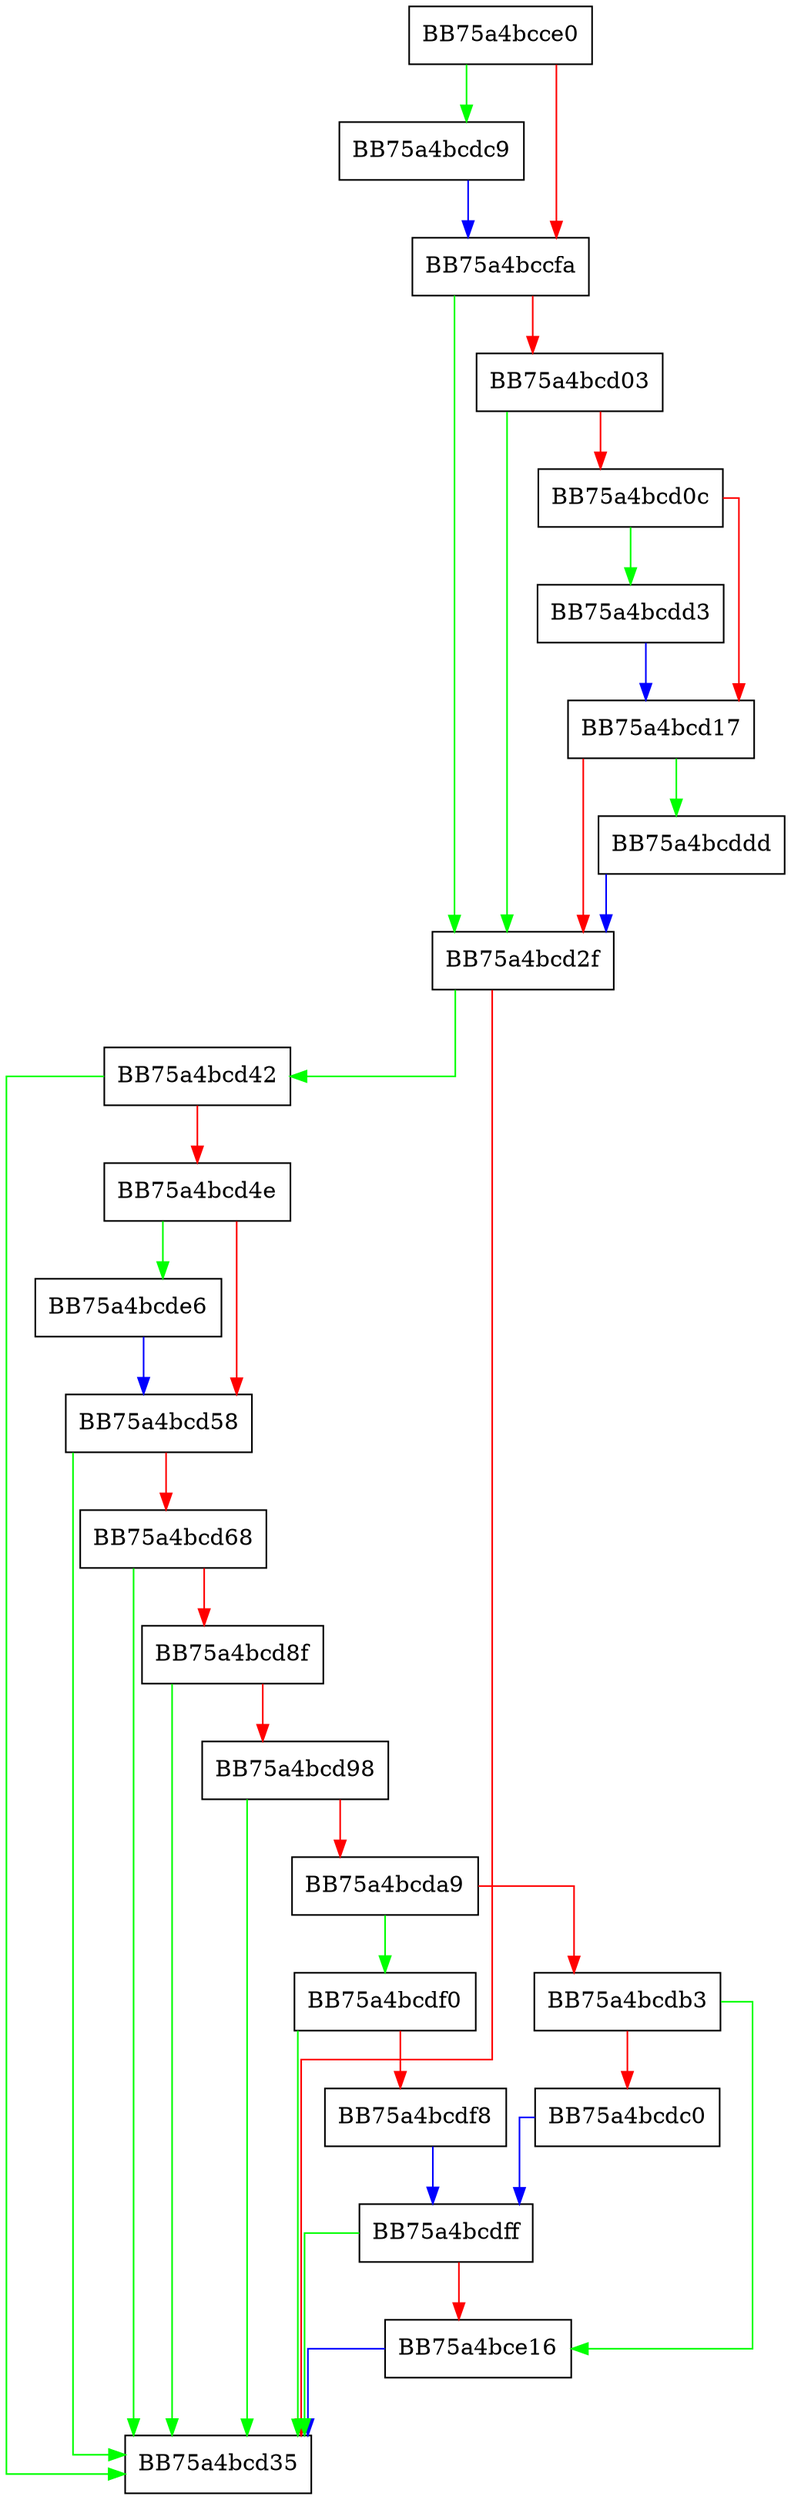 digraph FriendlyFileScanCallback {
  node [shape="box"];
  graph [splines=ortho];
  BB75a4bcce0 -> BB75a4bcdc9 [color="green"];
  BB75a4bcce0 -> BB75a4bccfa [color="red"];
  BB75a4bccfa -> BB75a4bcd2f [color="green"];
  BB75a4bccfa -> BB75a4bcd03 [color="red"];
  BB75a4bcd03 -> BB75a4bcd2f [color="green"];
  BB75a4bcd03 -> BB75a4bcd0c [color="red"];
  BB75a4bcd0c -> BB75a4bcdd3 [color="green"];
  BB75a4bcd0c -> BB75a4bcd17 [color="red"];
  BB75a4bcd17 -> BB75a4bcddd [color="green"];
  BB75a4bcd17 -> BB75a4bcd2f [color="red"];
  BB75a4bcd2f -> BB75a4bcd42 [color="green"];
  BB75a4bcd2f -> BB75a4bcd35 [color="red"];
  BB75a4bcd42 -> BB75a4bcd35 [color="green"];
  BB75a4bcd42 -> BB75a4bcd4e [color="red"];
  BB75a4bcd4e -> BB75a4bcde6 [color="green"];
  BB75a4bcd4e -> BB75a4bcd58 [color="red"];
  BB75a4bcd58 -> BB75a4bcd35 [color="green"];
  BB75a4bcd58 -> BB75a4bcd68 [color="red"];
  BB75a4bcd68 -> BB75a4bcd35 [color="green"];
  BB75a4bcd68 -> BB75a4bcd8f [color="red"];
  BB75a4bcd8f -> BB75a4bcd35 [color="green"];
  BB75a4bcd8f -> BB75a4bcd98 [color="red"];
  BB75a4bcd98 -> BB75a4bcd35 [color="green"];
  BB75a4bcd98 -> BB75a4bcda9 [color="red"];
  BB75a4bcda9 -> BB75a4bcdf0 [color="green"];
  BB75a4bcda9 -> BB75a4bcdb3 [color="red"];
  BB75a4bcdb3 -> BB75a4bce16 [color="green"];
  BB75a4bcdb3 -> BB75a4bcdc0 [color="red"];
  BB75a4bcdc0 -> BB75a4bcdff [color="blue"];
  BB75a4bcdc9 -> BB75a4bccfa [color="blue"];
  BB75a4bcdd3 -> BB75a4bcd17 [color="blue"];
  BB75a4bcddd -> BB75a4bcd2f [color="blue"];
  BB75a4bcde6 -> BB75a4bcd58 [color="blue"];
  BB75a4bcdf0 -> BB75a4bcd35 [color="green"];
  BB75a4bcdf0 -> BB75a4bcdf8 [color="red"];
  BB75a4bcdf8 -> BB75a4bcdff [color="blue"];
  BB75a4bcdff -> BB75a4bcd35 [color="green"];
  BB75a4bcdff -> BB75a4bce16 [color="red"];
  BB75a4bce16 -> BB75a4bcd35 [color="blue"];
}